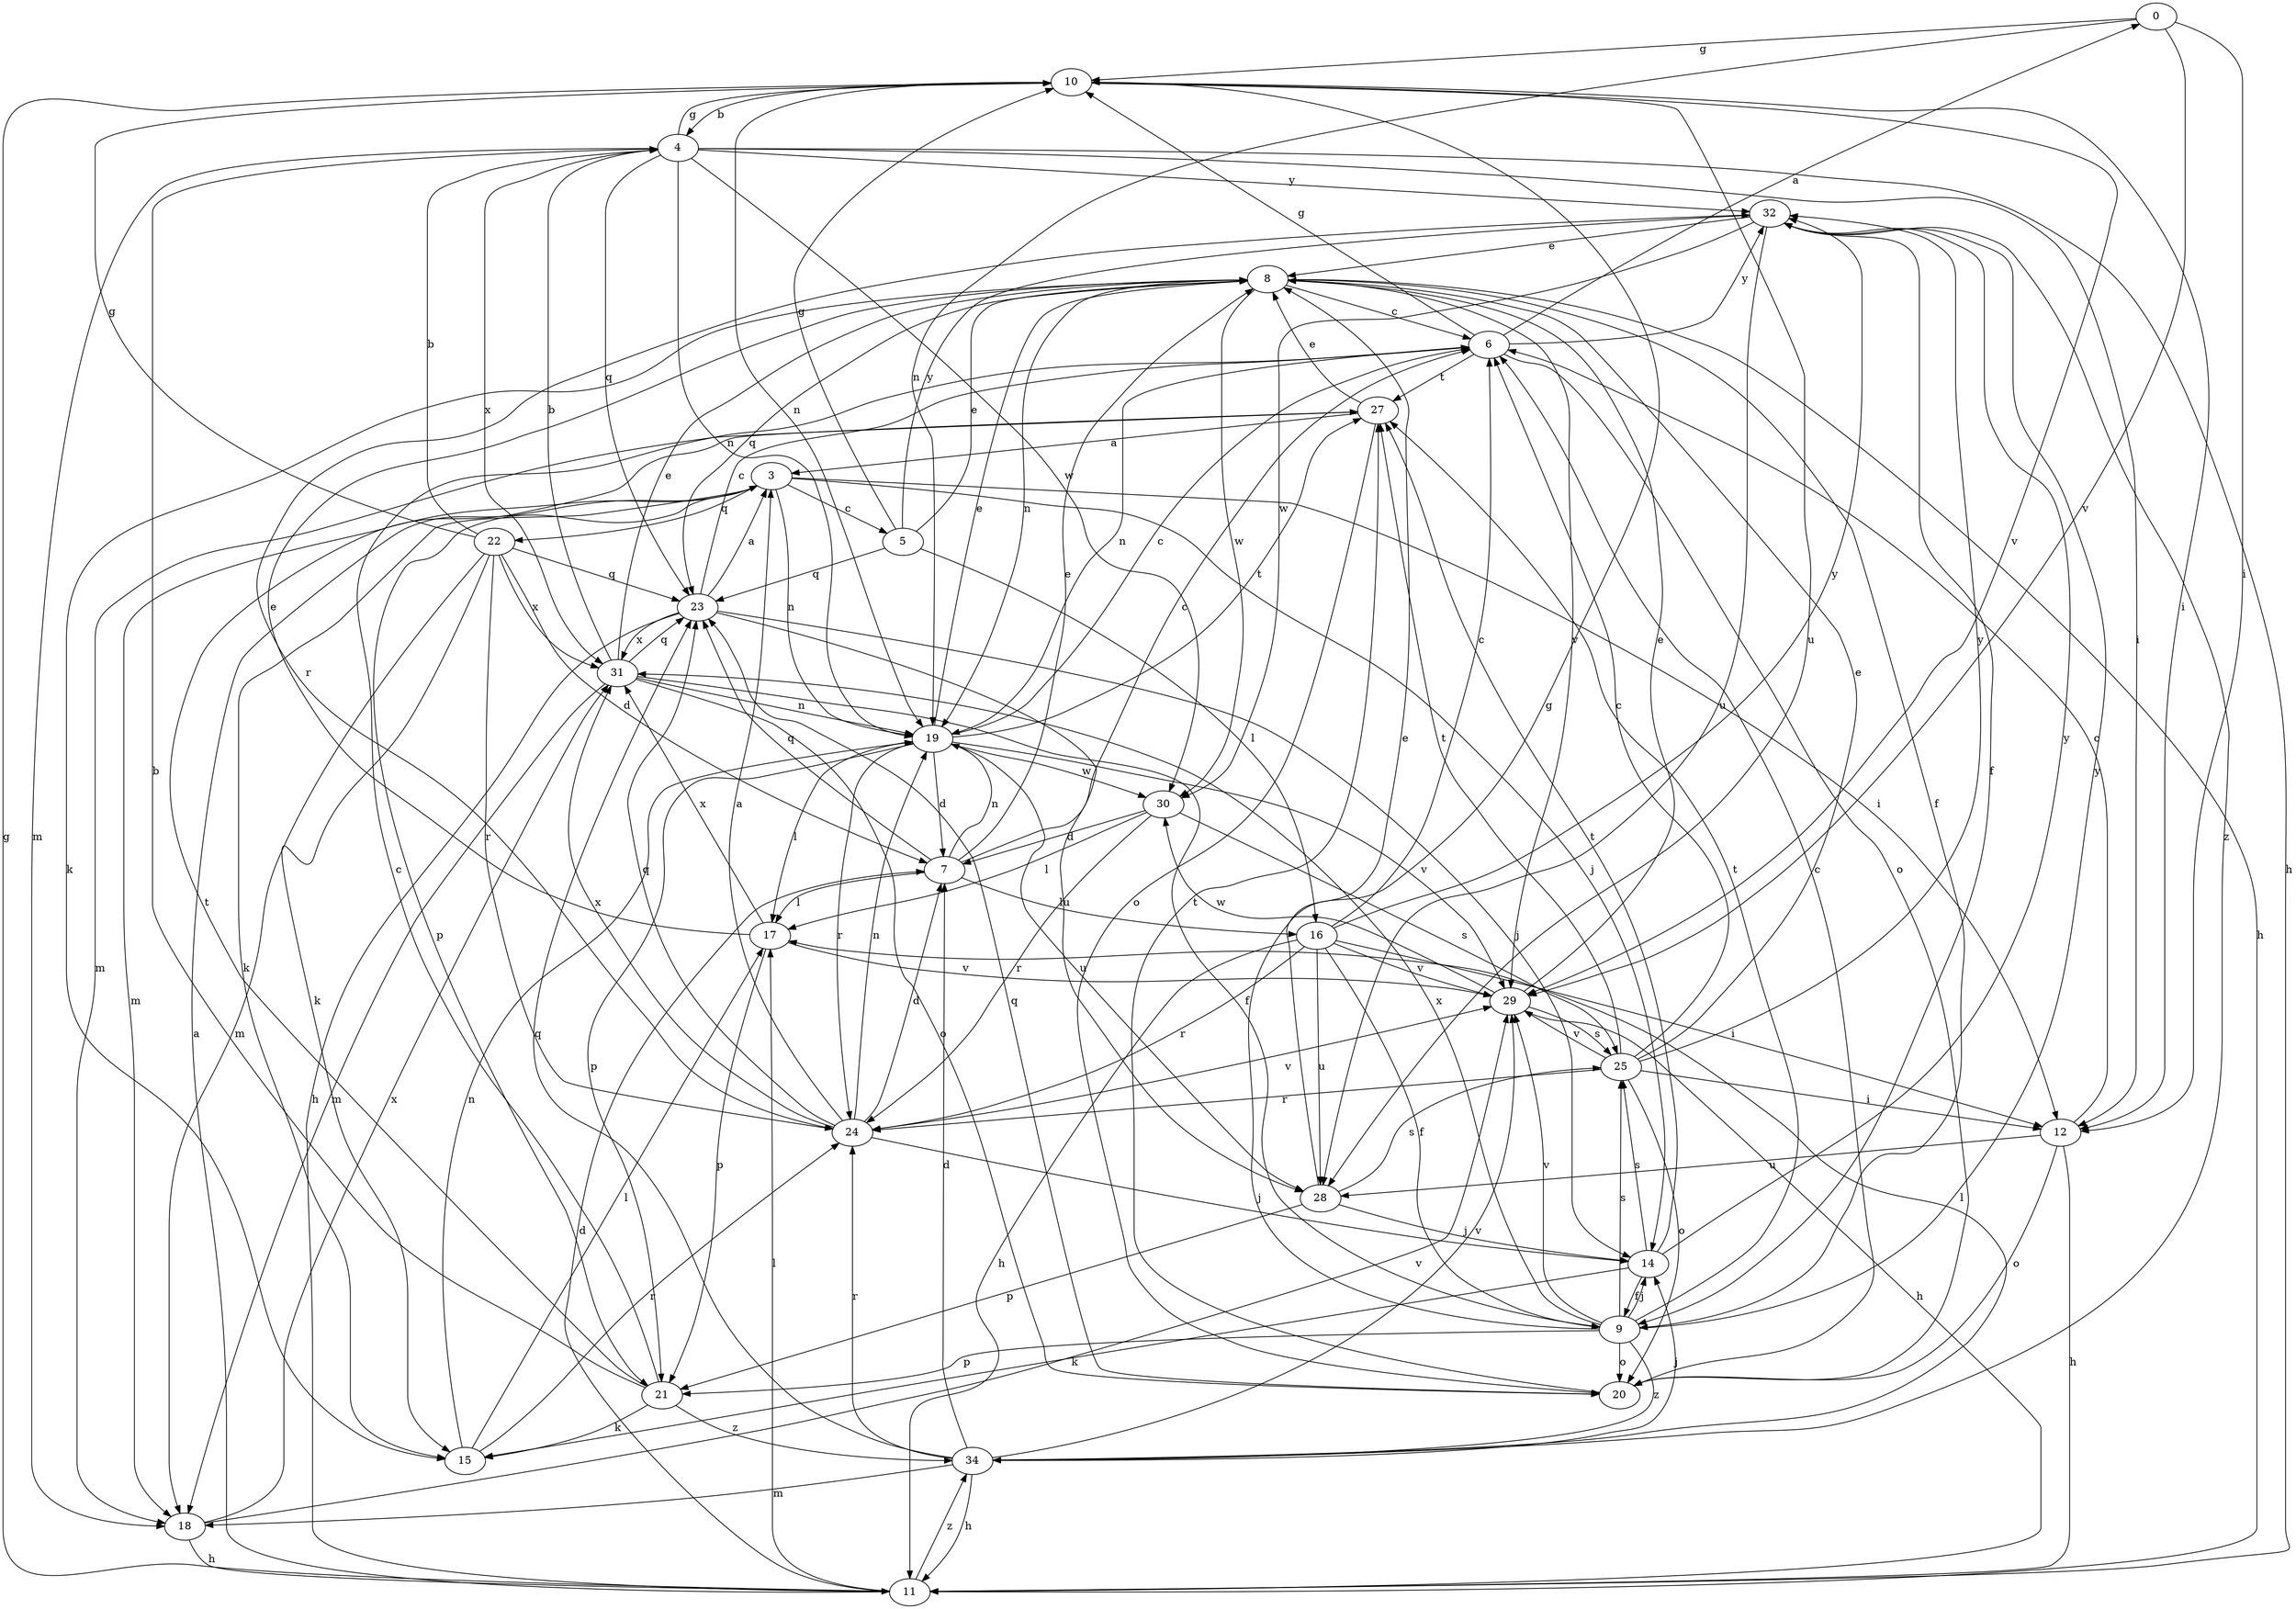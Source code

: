 strict digraph  {
0;
3;
4;
5;
6;
7;
8;
9;
10;
11;
12;
14;
15;
16;
17;
18;
19;
20;
21;
22;
23;
24;
25;
27;
28;
29;
30;
31;
32;
34;
0 -> 10  [label=g];
0 -> 12  [label=i];
0 -> 19  [label=n];
0 -> 29  [label=v];
3 -> 5  [label=c];
3 -> 12  [label=i];
3 -> 14  [label=j];
3 -> 15  [label=k];
3 -> 18  [label=m];
3 -> 19  [label=n];
3 -> 21  [label=p];
3 -> 22  [label=q];
4 -> 10  [label=g];
4 -> 11  [label=h];
4 -> 12  [label=i];
4 -> 18  [label=m];
4 -> 19  [label=n];
4 -> 23  [label=q];
4 -> 30  [label=w];
4 -> 31  [label=x];
4 -> 32  [label=y];
5 -> 8  [label=e];
5 -> 10  [label=g];
5 -> 16  [label=l];
5 -> 23  [label=q];
5 -> 32  [label=y];
6 -> 0  [label=a];
6 -> 10  [label=g];
6 -> 19  [label=n];
6 -> 20  [label=o];
6 -> 27  [label=t];
6 -> 32  [label=y];
7 -> 6  [label=c];
7 -> 8  [label=e];
7 -> 16  [label=l];
7 -> 17  [label=l];
7 -> 19  [label=n];
7 -> 23  [label=q];
8 -> 6  [label=c];
8 -> 9  [label=f];
8 -> 11  [label=h];
8 -> 15  [label=k];
8 -> 19  [label=n];
8 -> 23  [label=q];
8 -> 29  [label=v];
8 -> 30  [label=w];
9 -> 10  [label=g];
9 -> 14  [label=j];
9 -> 20  [label=o];
9 -> 21  [label=p];
9 -> 25  [label=s];
9 -> 27  [label=t];
9 -> 29  [label=v];
9 -> 31  [label=x];
9 -> 32  [label=y];
9 -> 34  [label=z];
10 -> 4  [label=b];
10 -> 12  [label=i];
10 -> 19  [label=n];
10 -> 28  [label=u];
10 -> 29  [label=v];
11 -> 3  [label=a];
11 -> 7  [label=d];
11 -> 10  [label=g];
11 -> 17  [label=l];
11 -> 34  [label=z];
12 -> 6  [label=c];
12 -> 11  [label=h];
12 -> 20  [label=o];
12 -> 28  [label=u];
14 -> 9  [label=f];
14 -> 15  [label=k];
14 -> 25  [label=s];
14 -> 27  [label=t];
14 -> 32  [label=y];
15 -> 17  [label=l];
15 -> 19  [label=n];
15 -> 24  [label=r];
16 -> 6  [label=c];
16 -> 9  [label=f];
16 -> 11  [label=h];
16 -> 12  [label=i];
16 -> 24  [label=r];
16 -> 28  [label=u];
16 -> 29  [label=v];
16 -> 32  [label=y];
17 -> 8  [label=e];
17 -> 21  [label=p];
17 -> 29  [label=v];
17 -> 31  [label=x];
18 -> 11  [label=h];
18 -> 29  [label=v];
18 -> 31  [label=x];
19 -> 6  [label=c];
19 -> 7  [label=d];
19 -> 8  [label=e];
19 -> 17  [label=l];
19 -> 21  [label=p];
19 -> 24  [label=r];
19 -> 27  [label=t];
19 -> 28  [label=u];
19 -> 29  [label=v];
19 -> 30  [label=w];
20 -> 6  [label=c];
20 -> 23  [label=q];
20 -> 27  [label=t];
21 -> 4  [label=b];
21 -> 6  [label=c];
21 -> 15  [label=k];
21 -> 27  [label=t];
21 -> 34  [label=z];
22 -> 4  [label=b];
22 -> 7  [label=d];
22 -> 10  [label=g];
22 -> 15  [label=k];
22 -> 18  [label=m];
22 -> 23  [label=q];
22 -> 24  [label=r];
22 -> 31  [label=x];
23 -> 3  [label=a];
23 -> 6  [label=c];
23 -> 11  [label=h];
23 -> 14  [label=j];
23 -> 28  [label=u];
23 -> 31  [label=x];
24 -> 3  [label=a];
24 -> 7  [label=d];
24 -> 14  [label=j];
24 -> 19  [label=n];
24 -> 23  [label=q];
24 -> 29  [label=v];
24 -> 31  [label=x];
25 -> 6  [label=c];
25 -> 8  [label=e];
25 -> 12  [label=i];
25 -> 20  [label=o];
25 -> 24  [label=r];
25 -> 27  [label=t];
25 -> 29  [label=v];
25 -> 32  [label=y];
27 -> 3  [label=a];
27 -> 8  [label=e];
27 -> 18  [label=m];
27 -> 20  [label=o];
28 -> 8  [label=e];
28 -> 14  [label=j];
28 -> 21  [label=p];
28 -> 25  [label=s];
29 -> 8  [label=e];
29 -> 11  [label=h];
29 -> 25  [label=s];
29 -> 30  [label=w];
30 -> 7  [label=d];
30 -> 17  [label=l];
30 -> 24  [label=r];
30 -> 25  [label=s];
31 -> 4  [label=b];
31 -> 8  [label=e];
31 -> 9  [label=f];
31 -> 18  [label=m];
31 -> 19  [label=n];
31 -> 20  [label=o];
31 -> 23  [label=q];
32 -> 8  [label=e];
32 -> 9  [label=f];
32 -> 24  [label=r];
32 -> 28  [label=u];
32 -> 30  [label=w];
32 -> 34  [label=z];
34 -> 7  [label=d];
34 -> 11  [label=h];
34 -> 14  [label=j];
34 -> 17  [label=l];
34 -> 18  [label=m];
34 -> 23  [label=q];
34 -> 24  [label=r];
34 -> 29  [label=v];
}
